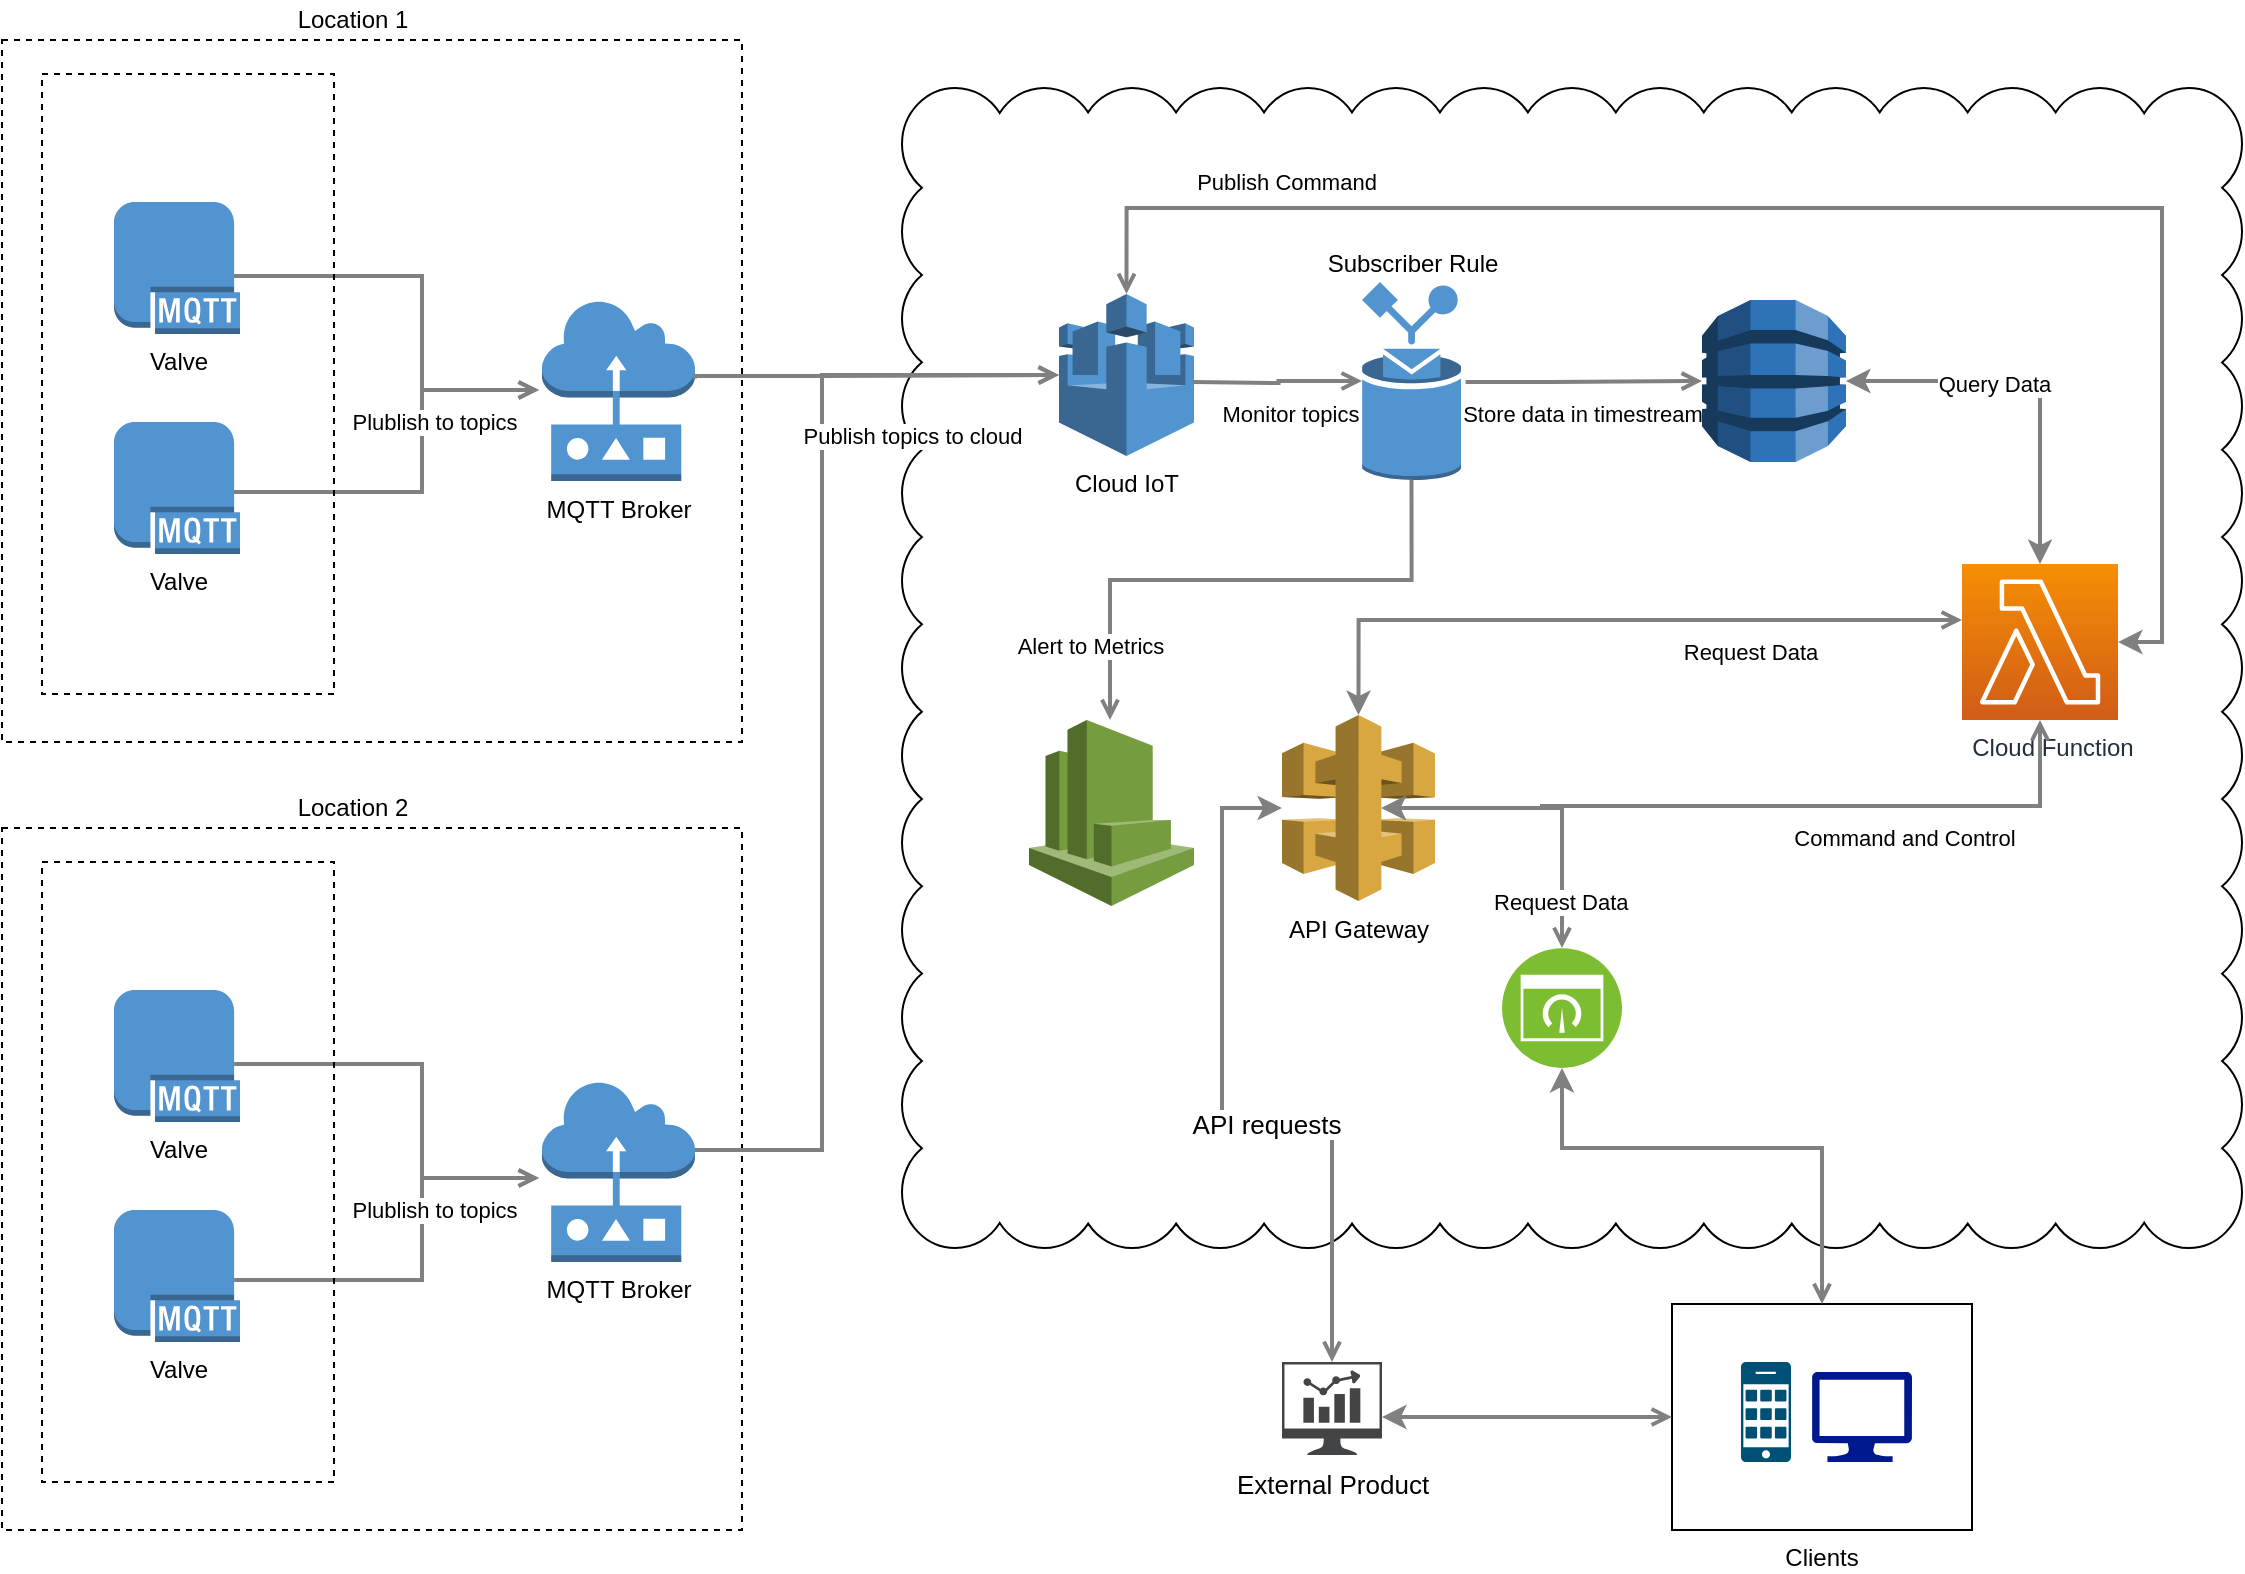 <mxfile version="14.9.1" type="github">
  <diagram id="Ht1M8jgEwFfnCIfOTk4-" name="Page-1">
    <mxGraphModel dx="1422" dy="1593" grid="1" gridSize="10" guides="1" tooltips="1" connect="1" arrows="1" fold="1" page="1" pageScale="1" pageWidth="1169" pageHeight="827" math="0" shadow="0">
      <root>
        <mxCell id="0" />
        <mxCell id="1" parent="0" />
        <mxCell id="oc2KEHiFoT-k8S5DnZOh-53" value="Clients" style="rounded=0;whiteSpace=wrap;html=1;labelPosition=center;verticalLabelPosition=bottom;align=center;verticalAlign=top;" vertex="1" parent="1">
          <mxGeometry x="855" y="-132" width="150" height="113" as="geometry" />
        </mxCell>
        <mxCell id="oc2KEHiFoT-k8S5DnZOh-27" value="" style="whiteSpace=wrap;html=1;shape=mxgraph.basic.cloud_rect" vertex="1" parent="1">
          <mxGeometry x="470" y="-740" width="670" height="580" as="geometry" />
        </mxCell>
        <mxCell id="oc2KEHiFoT-k8S5DnZOh-9" value="" style="rounded=0;whiteSpace=wrap;html=1;dashed=1;labelBackgroundColor=#ffffff;fillColor=none;gradientColor=none;" vertex="1" parent="1">
          <mxGeometry x="20" y="-764" width="370" height="351" as="geometry" />
        </mxCell>
        <mxCell id="oc2KEHiFoT-k8S5DnZOh-19" value="" style="rounded=0;whiteSpace=wrap;html=1;dashed=1;labelBackgroundColor=#ffffff;fillColor=none;gradientColor=none;" vertex="1" parent="1">
          <mxGeometry x="20" y="-370" width="370" height="351" as="geometry" />
        </mxCell>
        <mxCell id="UEzPUAAOIrF-is8g5C7q-172" style="edgeStyle=orthogonalEdgeStyle;rounded=0;orthogonalLoop=1;jettySize=auto;html=1;startArrow=none;startFill=0;endArrow=open;endFill=0;strokeColor=#808080;strokeWidth=2;" parent="1" edge="1">
          <mxGeometry relative="1" as="geometry">
            <Array as="points">
              <mxPoint x="230" y="-646" />
              <mxPoint x="230" y="-589" />
            </Array>
            <mxPoint x="131" y="-646" as="sourcePoint" />
            <mxPoint x="288.5" y="-589" as="targetPoint" />
          </mxGeometry>
        </mxCell>
        <mxCell id="UEzPUAAOIrF-is8g5C7q-173" style="edgeStyle=orthogonalEdgeStyle;rounded=0;orthogonalLoop=1;jettySize=auto;html=1;startArrow=none;startFill=0;endArrow=open;endFill=0;strokeColor=#808080;strokeWidth=2;" parent="1" edge="1">
          <mxGeometry relative="1" as="geometry">
            <Array as="points">
              <mxPoint x="230" y="-538" />
              <mxPoint x="230" y="-589" />
            </Array>
            <mxPoint x="131" y="-538" as="sourcePoint" />
            <mxPoint x="288.5" y="-589" as="targetPoint" />
          </mxGeometry>
        </mxCell>
        <mxCell id="oc2KEHiFoT-k8S5DnZOh-8" value="Plublish to topics" style="edgeLabel;html=1;align=center;verticalAlign=middle;resizable=0;points=[];" vertex="1" connectable="0" parent="UEzPUAAOIrF-is8g5C7q-173">
          <mxGeometry x="0.602" y="1" relative="1" as="geometry">
            <mxPoint x="-11" y="17" as="offset" />
          </mxGeometry>
        </mxCell>
        <mxCell id="UEzPUAAOIrF-is8g5C7q-155" value="" style="rounded=0;whiteSpace=wrap;html=1;dashed=1;labelBackgroundColor=#ffffff;fillColor=none;gradientColor=none;" parent="1" vertex="1">
          <mxGeometry x="40" y="-747" width="146" height="310" as="geometry" />
        </mxCell>
        <mxCell id="oc2KEHiFoT-k8S5DnZOh-1" value="Valve" style="outlineConnect=0;dashed=0;verticalLabelPosition=bottom;verticalAlign=top;align=center;html=1;shape=mxgraph.aws3.mqtt_protocol;fillColor=#5294CF;gradientColor=none;" vertex="1" parent="1">
          <mxGeometry x="76" y="-683" width="63" height="66" as="geometry" />
        </mxCell>
        <mxCell id="oc2KEHiFoT-k8S5DnZOh-2" value="MQTT Broker" style="outlineConnect=0;dashed=0;verticalLabelPosition=bottom;verticalAlign=top;align=center;html=1;shape=mxgraph.aws3.sensor;fillColor=#5294CF;gradientColor=none;" vertex="1" parent="1">
          <mxGeometry x="290" y="-633.5" width="76.5" height="90" as="geometry" />
        </mxCell>
        <mxCell id="oc2KEHiFoT-k8S5DnZOh-3" value="Valve" style="outlineConnect=0;dashed=0;verticalLabelPosition=bottom;verticalAlign=top;align=center;html=1;shape=mxgraph.aws3.mqtt_protocol;fillColor=#5294CF;gradientColor=none;" vertex="1" parent="1">
          <mxGeometry x="76" y="-573" width="63" height="66" as="geometry" />
        </mxCell>
        <mxCell id="oc2KEHiFoT-k8S5DnZOh-10" value="Location 1" style="text;html=1;align=center;verticalAlign=middle;resizable=0;points=[];autosize=1;strokeColor=none;" vertex="1" parent="1">
          <mxGeometry x="160" y="-784" width="70" height="20" as="geometry" />
        </mxCell>
        <mxCell id="oc2KEHiFoT-k8S5DnZOh-11" value="Cloud IoT" style="outlineConnect=0;dashed=0;verticalLabelPosition=bottom;verticalAlign=top;align=center;html=1;shape=mxgraph.aws3.aws_iot;fillColor=#5294CF;gradientColor=none;" vertex="1" parent="1">
          <mxGeometry x="548.5" y="-637" width="67.5" height="81" as="geometry" />
        </mxCell>
        <mxCell id="oc2KEHiFoT-k8S5DnZOh-12" style="edgeStyle=orthogonalEdgeStyle;rounded=0;orthogonalLoop=1;jettySize=auto;html=1;startArrow=none;startFill=0;endArrow=open;endFill=0;strokeColor=#808080;strokeWidth=2;" edge="1" parent="1">
          <mxGeometry relative="1" as="geometry">
            <Array as="points">
              <mxPoint x="230" y="-252" />
              <mxPoint x="230" y="-195" />
            </Array>
            <mxPoint x="131" y="-252" as="sourcePoint" />
            <mxPoint x="288.5" y="-195" as="targetPoint" />
          </mxGeometry>
        </mxCell>
        <mxCell id="oc2KEHiFoT-k8S5DnZOh-13" style="edgeStyle=orthogonalEdgeStyle;rounded=0;orthogonalLoop=1;jettySize=auto;html=1;startArrow=none;startFill=0;endArrow=open;endFill=0;strokeColor=#808080;strokeWidth=2;" edge="1" parent="1">
          <mxGeometry relative="1" as="geometry">
            <Array as="points">
              <mxPoint x="230" y="-144" />
              <mxPoint x="230" y="-195" />
            </Array>
            <mxPoint x="131" y="-144" as="sourcePoint" />
            <mxPoint x="288.5" y="-195" as="targetPoint" />
          </mxGeometry>
        </mxCell>
        <mxCell id="oc2KEHiFoT-k8S5DnZOh-14" value="Plublish to topics" style="edgeLabel;html=1;align=center;verticalAlign=middle;resizable=0;points=[];" vertex="1" connectable="0" parent="oc2KEHiFoT-k8S5DnZOh-13">
          <mxGeometry x="0.602" y="1" relative="1" as="geometry">
            <mxPoint x="-11" y="17" as="offset" />
          </mxGeometry>
        </mxCell>
        <mxCell id="oc2KEHiFoT-k8S5DnZOh-15" value="" style="rounded=0;whiteSpace=wrap;html=1;dashed=1;labelBackgroundColor=#ffffff;fillColor=none;gradientColor=none;" vertex="1" parent="1">
          <mxGeometry x="40" y="-353" width="146" height="310" as="geometry" />
        </mxCell>
        <mxCell id="oc2KEHiFoT-k8S5DnZOh-16" value="Valve" style="outlineConnect=0;dashed=0;verticalLabelPosition=bottom;verticalAlign=top;align=center;html=1;shape=mxgraph.aws3.mqtt_protocol;fillColor=#5294CF;gradientColor=none;" vertex="1" parent="1">
          <mxGeometry x="76" y="-289" width="63" height="66" as="geometry" />
        </mxCell>
        <mxCell id="oc2KEHiFoT-k8S5DnZOh-17" value="MQTT Broker" style="outlineConnect=0;dashed=0;verticalLabelPosition=bottom;verticalAlign=top;align=center;html=1;shape=mxgraph.aws3.sensor;fillColor=#5294CF;gradientColor=none;" vertex="1" parent="1">
          <mxGeometry x="290" y="-243" width="76.5" height="90" as="geometry" />
        </mxCell>
        <mxCell id="oc2KEHiFoT-k8S5DnZOh-18" value="Valve" style="outlineConnect=0;dashed=0;verticalLabelPosition=bottom;verticalAlign=top;align=center;html=1;shape=mxgraph.aws3.mqtt_protocol;fillColor=#5294CF;gradientColor=none;" vertex="1" parent="1">
          <mxGeometry x="76" y="-179" width="63" height="66" as="geometry" />
        </mxCell>
        <mxCell id="oc2KEHiFoT-k8S5DnZOh-20" value="Location 2" style="text;html=1;align=center;verticalAlign=middle;resizable=0;points=[];autosize=1;strokeColor=none;" vertex="1" parent="1">
          <mxGeometry x="160" y="-390" width="70" height="20" as="geometry" />
        </mxCell>
        <mxCell id="oc2KEHiFoT-k8S5DnZOh-22" style="edgeStyle=orthogonalEdgeStyle;rounded=0;orthogonalLoop=1;jettySize=auto;html=1;startArrow=none;startFill=0;endArrow=open;endFill=0;strokeColor=#808080;strokeWidth=2;entryX=0;entryY=0.5;entryDx=0;entryDy=0;entryPerimeter=0;" edge="1" parent="1" target="oc2KEHiFoT-k8S5DnZOh-11">
          <mxGeometry relative="1" as="geometry">
            <Array as="points">
              <mxPoint x="430" y="-209" />
              <mxPoint x="430" y="-596" />
            </Array>
            <mxPoint x="366.5" y="-209" as="sourcePoint" />
            <mxPoint x="540" y="-420" as="targetPoint" />
          </mxGeometry>
        </mxCell>
        <mxCell id="oc2KEHiFoT-k8S5DnZOh-23" value="Publish topics to cloud" style="edgeLabel;html=1;align=center;verticalAlign=middle;resizable=0;points=[];" vertex="1" connectable="0" parent="oc2KEHiFoT-k8S5DnZOh-22">
          <mxGeometry x="0.602" y="1" relative="1" as="geometry">
            <mxPoint x="40" y="31" as="offset" />
          </mxGeometry>
        </mxCell>
        <mxCell id="oc2KEHiFoT-k8S5DnZOh-28" value="Subscriber Rule" style="outlineConnect=0;dashed=0;verticalLabelPosition=top;verticalAlign=bottom;align=center;html=1;shape=mxgraph.aws3.rule;fillColor=#5294CF;gradientColor=none;flipV=0;labelPosition=center;" vertex="1" parent="1">
          <mxGeometry x="700" y="-643" width="49.5" height="99" as="geometry" />
        </mxCell>
        <mxCell id="oc2KEHiFoT-k8S5DnZOh-29" value="" style="outlineConnect=0;dashed=0;verticalLabelPosition=bottom;verticalAlign=top;align=center;html=1;shape=mxgraph.aws3.cloudwatch;fillColor=#759C3E;gradientColor=none;" vertex="1" parent="1">
          <mxGeometry x="533.5" y="-424" width="82.5" height="93" as="geometry" />
        </mxCell>
        <mxCell id="oc2KEHiFoT-k8S5DnZOh-31" style="edgeStyle=orthogonalEdgeStyle;rounded=0;orthogonalLoop=1;jettySize=auto;html=1;startArrow=none;startFill=0;endArrow=open;endFill=0;strokeColor=#808080;strokeWidth=2;exitX=0.5;exitY=1;exitDx=0;exitDy=0;exitPerimeter=0;" edge="1" parent="1" source="oc2KEHiFoT-k8S5DnZOh-28" target="oc2KEHiFoT-k8S5DnZOh-29">
          <mxGeometry relative="1" as="geometry">
            <Array as="points">
              <mxPoint x="725" y="-494" />
              <mxPoint x="574" y="-494" />
            </Array>
            <mxPoint x="719.5" y="-294.5" as="sourcePoint" />
            <mxPoint x="877" y="-345.5" as="targetPoint" />
          </mxGeometry>
        </mxCell>
        <mxCell id="oc2KEHiFoT-k8S5DnZOh-32" value="Alert to Metrics" style="edgeLabel;html=1;align=center;verticalAlign=middle;resizable=0;points=[];" vertex="1" connectable="0" parent="oc2KEHiFoT-k8S5DnZOh-31">
          <mxGeometry x="0.602" y="1" relative="1" as="geometry">
            <mxPoint x="-11" y="17" as="offset" />
          </mxGeometry>
        </mxCell>
        <mxCell id="oc2KEHiFoT-k8S5DnZOh-33" style="edgeStyle=orthogonalEdgeStyle;rounded=0;orthogonalLoop=1;jettySize=auto;html=1;startArrow=none;startFill=0;endArrow=open;endFill=0;strokeColor=#808080;strokeWidth=2;" edge="1" parent="1" target="oc2KEHiFoT-k8S5DnZOh-28">
          <mxGeometry relative="1" as="geometry">
            <Array as="points" />
            <mxPoint x="615.5" y="-593" as="sourcePoint" />
            <mxPoint x="773" y="-644" as="targetPoint" />
          </mxGeometry>
        </mxCell>
        <mxCell id="oc2KEHiFoT-k8S5DnZOh-34" value="Monitor topics" style="edgeLabel;html=1;align=center;verticalAlign=middle;resizable=0;points=[];" vertex="1" connectable="0" parent="oc2KEHiFoT-k8S5DnZOh-33">
          <mxGeometry x="0.602" y="1" relative="1" as="geometry">
            <mxPoint x="-19" y="17" as="offset" />
          </mxGeometry>
        </mxCell>
        <mxCell id="oc2KEHiFoT-k8S5DnZOh-37" value="" style="outlineConnect=0;dashed=0;verticalLabelPosition=bottom;verticalAlign=top;align=center;html=1;shape=mxgraph.aws3.dynamo_db;fillColor=#2E73B8;gradientColor=none;" vertex="1" parent="1">
          <mxGeometry x="870" y="-634" width="72" height="81" as="geometry" />
        </mxCell>
        <mxCell id="oc2KEHiFoT-k8S5DnZOh-38" style="edgeStyle=orthogonalEdgeStyle;rounded=0;orthogonalLoop=1;jettySize=auto;html=1;startArrow=none;startFill=0;endArrow=open;endFill=0;strokeColor=#808080;strokeWidth=2;entryX=0;entryY=0.5;entryDx=0;entryDy=0;entryPerimeter=0;" edge="1" parent="1" target="oc2KEHiFoT-k8S5DnZOh-37">
          <mxGeometry relative="1" as="geometry">
            <Array as="points">
              <mxPoint x="753" y="-593" />
              <mxPoint x="795" y="-593" />
            </Array>
            <mxPoint x="752.75" y="-594" as="sourcePoint" />
            <mxPoint x="837.25" y="-594.5" as="targetPoint" />
          </mxGeometry>
        </mxCell>
        <mxCell id="oc2KEHiFoT-k8S5DnZOh-39" value="Store data in timestream" style="edgeLabel;html=1;align=center;verticalAlign=middle;resizable=0;points=[];" vertex="1" connectable="0" parent="oc2KEHiFoT-k8S5DnZOh-38">
          <mxGeometry x="0.602" y="1" relative="1" as="geometry">
            <mxPoint x="-37" y="17" as="offset" />
          </mxGeometry>
        </mxCell>
        <mxCell id="oc2KEHiFoT-k8S5DnZOh-40" value="API Gateway" style="outlineConnect=0;dashed=0;verticalLabelPosition=bottom;verticalAlign=top;align=center;html=1;shape=mxgraph.aws3.api_gateway;fillColor=#D9A741;gradientColor=none;" vertex="1" parent="1">
          <mxGeometry x="660" y="-426.5" width="76.5" height="93" as="geometry" />
        </mxCell>
        <mxCell id="oc2KEHiFoT-k8S5DnZOh-41" style="edgeStyle=orthogonalEdgeStyle;rounded=0;orthogonalLoop=1;jettySize=auto;html=1;startArrow=classic;startFill=1;endArrow=open;endFill=0;strokeColor=#808080;strokeWidth=2;exitX=0.5;exitY=0;exitDx=0;exitDy=0;exitPerimeter=0;" edge="1" parent="1" source="oc2KEHiFoT-k8S5DnZOh-40">
          <mxGeometry relative="1" as="geometry">
            <Array as="points">
              <mxPoint x="698" y="-474" />
            </Array>
            <mxPoint x="760" y="-474" as="sourcePoint" />
            <mxPoint x="1000" y="-474" as="targetPoint" />
          </mxGeometry>
        </mxCell>
        <mxCell id="oc2KEHiFoT-k8S5DnZOh-42" value="Request Data" style="edgeLabel;html=1;align=center;verticalAlign=middle;resizable=0;points=[];" vertex="1" connectable="0" parent="oc2KEHiFoT-k8S5DnZOh-41">
          <mxGeometry x="0.602" y="1" relative="1" as="geometry">
            <mxPoint x="-37" y="17" as="offset" />
          </mxGeometry>
        </mxCell>
        <mxCell id="oc2KEHiFoT-k8S5DnZOh-44" style="edgeStyle=orthogonalEdgeStyle;rounded=0;orthogonalLoop=1;jettySize=auto;html=1;entryX=1;entryY=0.5;entryDx=0;entryDy=0;entryPerimeter=0;startArrow=classic;startFill=1;strokeColor=#808080;strokeWidth=2;" edge="1" parent="1" source="oc2KEHiFoT-k8S5DnZOh-43" target="oc2KEHiFoT-k8S5DnZOh-37">
          <mxGeometry relative="1" as="geometry">
            <Array as="points">
              <mxPoint x="1039" y="-593" />
            </Array>
          </mxGeometry>
        </mxCell>
        <mxCell id="oc2KEHiFoT-k8S5DnZOh-45" value="Query Data" style="edgeLabel;html=1;align=center;verticalAlign=middle;resizable=0;points=[];" vertex="1" connectable="0" parent="oc2KEHiFoT-k8S5DnZOh-44">
          <mxGeometry x="0.226" y="1" relative="1" as="geometry">
            <mxPoint x="1" as="offset" />
          </mxGeometry>
        </mxCell>
        <mxCell id="oc2KEHiFoT-k8S5DnZOh-43" value="Cloud Function" style="points=[[0,0,0],[0.25,0,0],[0.5,0,0],[0.75,0,0],[1,0,0],[0,1,0],[0.25,1,0],[0.5,1,0],[0.75,1,0],[1,1,0],[0,0.25,0],[0,0.5,0],[0,0.75,0],[1,0.25,0],[1,0.5,0],[1,0.75,0]];outlineConnect=0;fontColor=#232F3E;gradientColor=#F78E04;gradientDirection=north;fillColor=#D05C17;strokeColor=#ffffff;dashed=0;verticalLabelPosition=bottom;verticalAlign=top;align=center;html=1;fontSize=12;fontStyle=0;aspect=fixed;shape=mxgraph.aws4.resourceIcon;resIcon=mxgraph.aws4.lambda;spacingLeft=11;" vertex="1" parent="1">
          <mxGeometry x="1000" y="-502" width="78" height="78" as="geometry" />
        </mxCell>
        <mxCell id="oc2KEHiFoT-k8S5DnZOh-24" style="edgeStyle=orthogonalEdgeStyle;rounded=0;orthogonalLoop=1;jettySize=auto;html=1;startArrow=none;startFill=0;endArrow=open;endFill=0;strokeColor=#808080;strokeWidth=2;exitX=1;exitY=0.43;exitDx=0;exitDy=0;exitPerimeter=0;entryX=0;entryY=0.5;entryDx=0;entryDy=0;entryPerimeter=0;" edge="1" parent="1" source="oc2KEHiFoT-k8S5DnZOh-2" target="oc2KEHiFoT-k8S5DnZOh-11">
          <mxGeometry relative="1" as="geometry">
            <Array as="points">
              <mxPoint x="367" y="-596" />
              <mxPoint x="430" y="-596" />
            </Array>
            <mxPoint x="376.5" y="-199" as="sourcePoint" />
            <mxPoint x="540" y="-419" as="targetPoint" />
          </mxGeometry>
        </mxCell>
        <mxCell id="oc2KEHiFoT-k8S5DnZOh-48" style="edgeStyle=orthogonalEdgeStyle;rounded=0;orthogonalLoop=1;jettySize=auto;html=1;startArrow=classic;startFill=1;endArrow=open;endFill=0;strokeColor=#808080;strokeWidth=2;exitX=0.65;exitY=0.5;exitDx=0;exitDy=0;exitPerimeter=0;entryX=0.5;entryY=0;entryDx=0;entryDy=0;" edge="1" parent="1" source="oc2KEHiFoT-k8S5DnZOh-40" target="oc2KEHiFoT-k8S5DnZOh-47">
          <mxGeometry relative="1" as="geometry">
            <Array as="points">
              <mxPoint x="800" y="-380" />
            </Array>
            <mxPoint x="790" y="-356.25" as="sourcePoint" />
            <mxPoint x="1091.75" y="-403.75" as="targetPoint" />
          </mxGeometry>
        </mxCell>
        <mxCell id="oc2KEHiFoT-k8S5DnZOh-49" value="Request Data" style="edgeLabel;html=1;align=left;verticalAlign=bottom;resizable=0;points=[];labelPosition=right;verticalLabelPosition=top;" vertex="1" connectable="0" parent="oc2KEHiFoT-k8S5DnZOh-48">
          <mxGeometry x="0.602" y="1" relative="1" as="geometry">
            <mxPoint x="-37" y="17" as="offset" />
          </mxGeometry>
        </mxCell>
        <mxCell id="oc2KEHiFoT-k8S5DnZOh-51" value="" style="points=[[0.015,0.015,0],[0.985,0.015,0],[0.985,0.985,0],[0.015,0.985,0],[0.25,0,0],[0.5,0,0],[0.75,0,0],[1,0.25,0],[1,0.5,0],[1,0.75,0],[0.75,1,0],[0.5,1,0],[0.25,1,0],[0,0.75,0],[0,0.5,0],[0,0.25,0]];verticalLabelPosition=bottom;html=1;verticalAlign=top;aspect=fixed;align=center;pointerEvents=1;shape=mxgraph.cisco19.cell_phone;fillColor=#005073;strokeColor=none;" vertex="1" parent="1">
          <mxGeometry x="889.5" y="-103" width="25" height="50" as="geometry" />
        </mxCell>
        <mxCell id="oc2KEHiFoT-k8S5DnZOh-52" value="" style="aspect=fixed;pointerEvents=1;shadow=0;dashed=0;html=1;strokeColor=none;labelPosition=center;verticalLabelPosition=bottom;verticalAlign=top;align=center;fillColor=#00188D;shape=mxgraph.azure.computer" vertex="1" parent="1">
          <mxGeometry x="925" y="-98" width="50" height="45" as="geometry" />
        </mxCell>
        <mxCell id="oc2KEHiFoT-k8S5DnZOh-54" style="edgeStyle=orthogonalEdgeStyle;rounded=0;orthogonalLoop=1;jettySize=auto;html=1;startArrow=classic;startFill=1;endArrow=open;endFill=0;strokeColor=#808080;strokeWidth=2;exitX=0.5;exitY=1;exitDx=0;exitDy=0;entryX=0.5;entryY=0;entryDx=0;entryDy=0;" edge="1" parent="1" source="oc2KEHiFoT-k8S5DnZOh-47" target="oc2KEHiFoT-k8S5DnZOh-53">
          <mxGeometry relative="1" as="geometry">
            <Array as="points">
              <mxPoint x="800" y="-210" />
              <mxPoint x="930" y="-210" />
            </Array>
            <mxPoint x="590.005" y="-153" as="sourcePoint" />
            <mxPoint x="780.28" y="-153" as="targetPoint" />
          </mxGeometry>
        </mxCell>
        <mxCell id="oc2KEHiFoT-k8S5DnZOh-60" value="External Product" style="pointerEvents=1;shadow=0;dashed=0;html=1;strokeColor=none;fillColor=#434445;aspect=fixed;labelPosition=center;verticalLabelPosition=bottom;verticalAlign=top;align=center;outlineConnect=0;shape=mxgraph.vvd.nsx_dashboard;fontSize=13;" vertex="1" parent="1">
          <mxGeometry x="660" y="-103" width="50" height="46.5" as="geometry" />
        </mxCell>
        <mxCell id="oc2KEHiFoT-k8S5DnZOh-61" style="edgeStyle=orthogonalEdgeStyle;rounded=0;orthogonalLoop=1;jettySize=auto;html=1;startArrow=classic;startFill=1;endArrow=open;endFill=0;strokeColor=#808080;strokeWidth=2;" edge="1" parent="1" source="oc2KEHiFoT-k8S5DnZOh-40" target="oc2KEHiFoT-k8S5DnZOh-60">
          <mxGeometry relative="1" as="geometry">
            <Array as="points">
              <mxPoint x="630" y="-380" />
              <mxPoint x="630" y="-220" />
            </Array>
            <mxPoint x="630" y="-274.5" as="sourcePoint" />
            <mxPoint x="630" y="-179" as="targetPoint" />
          </mxGeometry>
        </mxCell>
        <mxCell id="oc2KEHiFoT-k8S5DnZOh-63" value="API requests" style="edgeLabel;html=1;align=center;verticalAlign=middle;resizable=0;points=[];fontSize=13;" vertex="1" connectable="0" parent="oc2KEHiFoT-k8S5DnZOh-61">
          <mxGeometry x="0.168" y="2" relative="1" as="geometry">
            <mxPoint as="offset" />
          </mxGeometry>
        </mxCell>
        <mxCell id="oc2KEHiFoT-k8S5DnZOh-64" style="edgeStyle=orthogonalEdgeStyle;rounded=0;orthogonalLoop=1;jettySize=auto;html=1;startArrow=classic;startFill=1;endArrow=open;endFill=0;strokeColor=#808080;strokeWidth=2;entryX=0;entryY=0.5;entryDx=0;entryDy=0;" edge="1" parent="1" source="oc2KEHiFoT-k8S5DnZOh-60" target="oc2KEHiFoT-k8S5DnZOh-53">
          <mxGeometry relative="1" as="geometry">
            <Array as="points">
              <mxPoint x="855" y="-75.5" />
              <mxPoint x="855" y="-75.5" />
            </Array>
            <mxPoint x="800" y="-87.5" as="sourcePoint" />
            <mxPoint x="800" y="72.5" as="targetPoint" />
          </mxGeometry>
        </mxCell>
        <mxCell id="oc2KEHiFoT-k8S5DnZOh-47" value="" style="aspect=fixed;perimeter=ellipsePerimeter;html=1;align=center;shadow=0;dashed=0;fontColor=#4277BB;labelBackgroundColor=#ffffff;fontSize=13;spacingTop=2;image;image=img/lib/ibm/infrastructure/dashboard.svg;labelPosition=center;verticalLabelPosition=bottom;verticalAlign=top;spacingRight=0;spacingLeft=62;" vertex="1" parent="1">
          <mxGeometry x="770" y="-310" width="60" height="60" as="geometry" />
        </mxCell>
        <mxCell id="oc2KEHiFoT-k8S5DnZOh-67" style="edgeStyle=orthogonalEdgeStyle;rounded=0;orthogonalLoop=1;jettySize=auto;html=1;startArrow=classic;startFill=1;endArrow=open;endFill=0;strokeColor=#808080;strokeWidth=2;exitX=0.65;exitY=0.5;exitDx=0;exitDy=0;exitPerimeter=0;entryX=0.5;entryY=1;entryDx=0;entryDy=0;entryPerimeter=0;" edge="1" parent="1" source="oc2KEHiFoT-k8S5DnZOh-40" target="oc2KEHiFoT-k8S5DnZOh-43">
          <mxGeometry relative="1" as="geometry">
            <Array as="points">
              <mxPoint x="790" y="-380" />
              <mxPoint x="790" y="-381" />
              <mxPoint x="1039" y="-381" />
            </Array>
            <mxPoint x="790" y="-333.5" as="sourcePoint" />
            <mxPoint x="1091.75" y="-381" as="targetPoint" />
          </mxGeometry>
        </mxCell>
        <mxCell id="oc2KEHiFoT-k8S5DnZOh-68" value="Command and Control" style="edgeLabel;html=1;align=center;verticalAlign=middle;resizable=0;points=[];" vertex="1" connectable="0" parent="oc2KEHiFoT-k8S5DnZOh-67">
          <mxGeometry x="0.602" y="1" relative="1" as="geometry">
            <mxPoint x="-37" y="17" as="offset" />
          </mxGeometry>
        </mxCell>
        <mxCell id="oc2KEHiFoT-k8S5DnZOh-69" style="edgeStyle=orthogonalEdgeStyle;rounded=0;orthogonalLoop=1;jettySize=auto;html=1;startArrow=classic;startFill=1;endArrow=open;endFill=0;strokeColor=#808080;strokeWidth=2;exitX=1;exitY=0.5;exitDx=0;exitDy=0;exitPerimeter=0;entryX=0.5;entryY=0;entryDx=0;entryDy=0;entryPerimeter=0;" edge="1" parent="1" source="oc2KEHiFoT-k8S5DnZOh-43" target="oc2KEHiFoT-k8S5DnZOh-11">
          <mxGeometry relative="1" as="geometry">
            <Array as="points">
              <mxPoint x="1100" y="-463" />
              <mxPoint x="1100" y="-680" />
              <mxPoint x="582" y="-680" />
            </Array>
            <mxPoint x="1080" y="-482" as="sourcePoint" />
            <mxPoint x="1401.75" y="-502" as="targetPoint" />
          </mxGeometry>
        </mxCell>
        <mxCell id="oc2KEHiFoT-k8S5DnZOh-70" value="Publish Command" style="edgeLabel;html=1;align=center;verticalAlign=bottom;resizable=0;points=[];labelPosition=center;verticalLabelPosition=top;spacingBottom=23;" vertex="1" connectable="0" parent="oc2KEHiFoT-k8S5DnZOh-69">
          <mxGeometry x="0.602" y="1" relative="1" as="geometry">
            <mxPoint x="-37" y="17" as="offset" />
          </mxGeometry>
        </mxCell>
      </root>
    </mxGraphModel>
  </diagram>
</mxfile>
